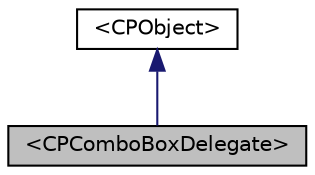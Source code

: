digraph "&lt;CPComboBoxDelegate&gt;"
{
  edge [fontname="Helvetica",fontsize="10",labelfontname="Helvetica",labelfontsize="10"];
  node [fontname="Helvetica",fontsize="10",shape=record];
  Node1 [label="\<CPComboBoxDelegate\>",height=0.2,width=0.4,color="black", fillcolor="grey75", style="filled" fontcolor="black"];
  Node2 -> Node1 [dir="back",color="midnightblue",fontsize="10",style="solid",fontname="Helvetica"];
  Node2 [label="\<CPObject\>",height=0.2,width=0.4,color="black", fillcolor="white", style="filled",URL="$protocol_c_p_object-p.html",tooltip="The root class from which most classes are subclassed. "];
}
